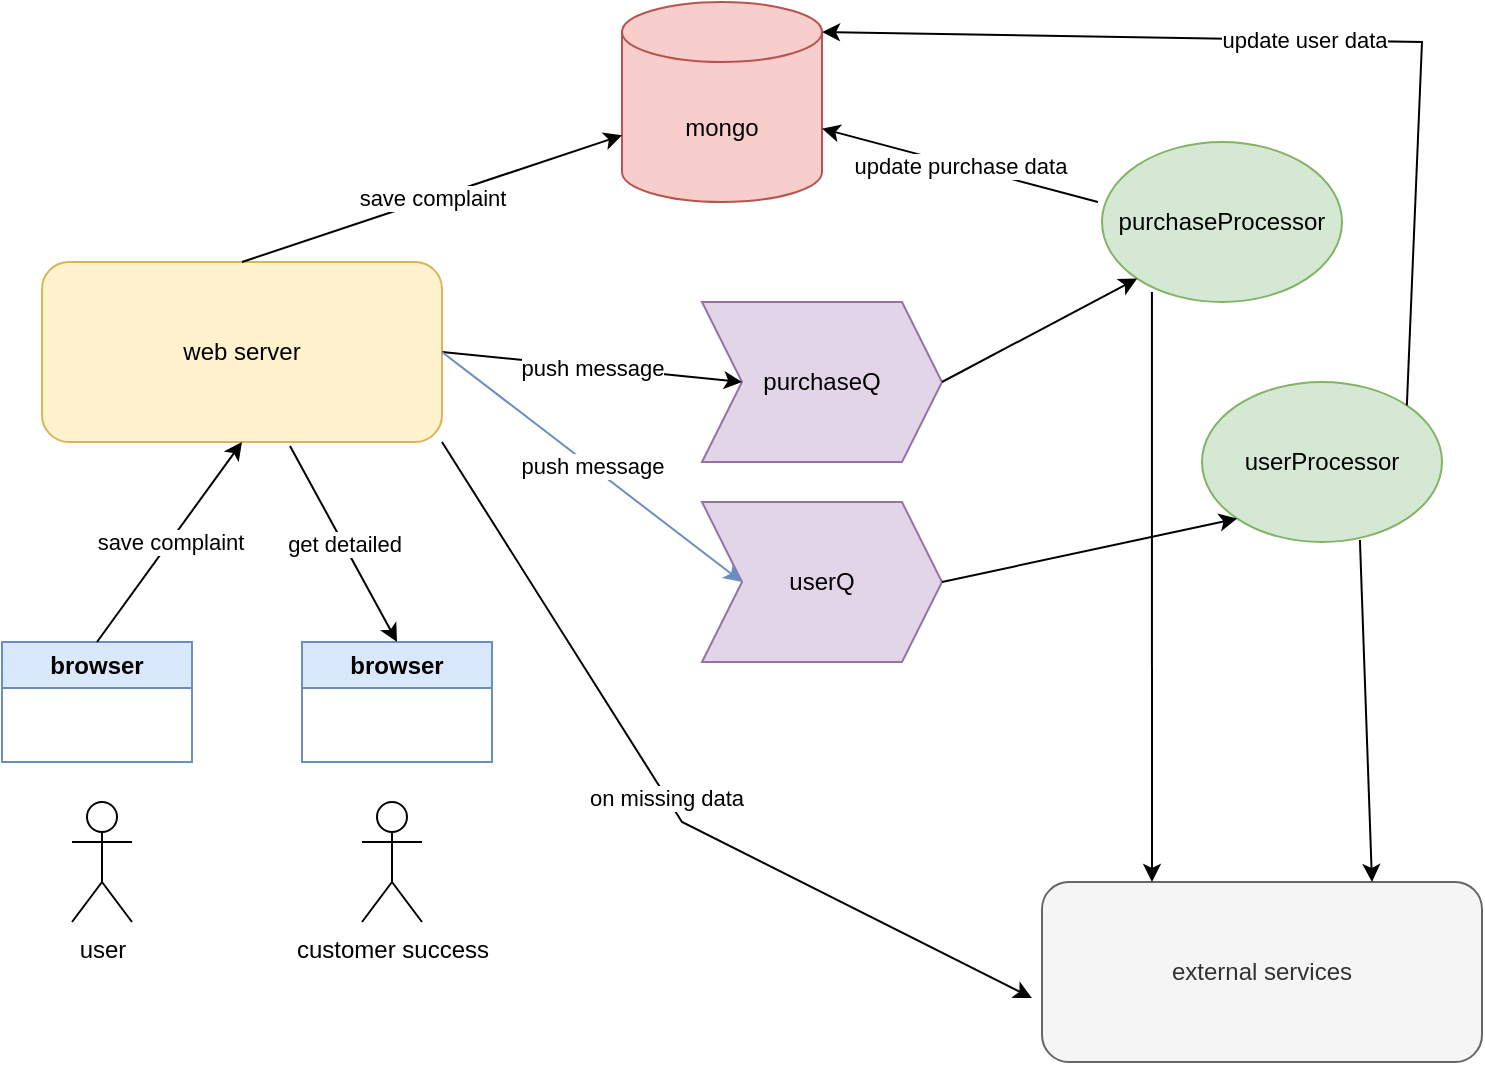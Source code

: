 <mxfile version="21.3.2" type="device">
  <diagram name="‫עמוד-1‬" id="OCWOKKzRq2ErDXvsnQ9Z">
    <mxGraphModel dx="1434" dy="773" grid="1" gridSize="10" guides="1" tooltips="1" connect="1" arrows="1" fold="1" page="1" pageScale="1" pageWidth="827" pageHeight="1169" math="0" shadow="0">
      <root>
        <mxCell id="0" />
        <mxCell id="1" parent="0" />
        <mxCell id="B8q39FAsuruZPEWnlk38-1" value="web server" style="rounded=1;whiteSpace=wrap;html=1;fillColor=#fff2cc;strokeColor=#d6b656;" vertex="1" parent="1">
          <mxGeometry x="40" y="190" width="200" height="90" as="geometry" />
        </mxCell>
        <mxCell id="B8q39FAsuruZPEWnlk38-2" value="mongo" style="shape=cylinder3;whiteSpace=wrap;html=1;boundedLbl=1;backgroundOutline=1;size=15;fillColor=#f8cecc;strokeColor=#b85450;" vertex="1" parent="1">
          <mxGeometry x="330" y="60" width="100" height="100" as="geometry" />
        </mxCell>
        <mxCell id="B8q39FAsuruZPEWnlk38-3" value="save complaint" style="endArrow=classic;html=1;rounded=0;exitX=0.5;exitY=0;exitDx=0;exitDy=0;" edge="1" parent="1" source="B8q39FAsuruZPEWnlk38-1" target="B8q39FAsuruZPEWnlk38-2">
          <mxGeometry width="50" height="50" relative="1" as="geometry">
            <mxPoint x="390" y="420" as="sourcePoint" />
            <mxPoint x="440" y="370" as="targetPoint" />
          </mxGeometry>
        </mxCell>
        <mxCell id="B8q39FAsuruZPEWnlk38-4" value="purchaseQ" style="shape=step;perimeter=stepPerimeter;whiteSpace=wrap;html=1;fixedSize=1;fillColor=#e1d5e7;strokeColor=#9673a6;" vertex="1" parent="1">
          <mxGeometry x="370" y="210" width="120" height="80" as="geometry" />
        </mxCell>
        <mxCell id="B8q39FAsuruZPEWnlk38-5" value="userQ" style="shape=step;perimeter=stepPerimeter;whiteSpace=wrap;html=1;fixedSize=1;fillColor=#e1d5e7;strokeColor=#9673a6;" vertex="1" parent="1">
          <mxGeometry x="370" y="310" width="120" height="80" as="geometry" />
        </mxCell>
        <mxCell id="B8q39FAsuruZPEWnlk38-6" value="push message" style="endArrow=classic;html=1;rounded=0;exitX=1;exitY=0.5;exitDx=0;exitDy=0;entryX=0;entryY=0.5;entryDx=0;entryDy=0;" edge="1" parent="1" source="B8q39FAsuruZPEWnlk38-1" target="B8q39FAsuruZPEWnlk38-4">
          <mxGeometry width="50" height="50" relative="1" as="geometry">
            <mxPoint x="390" y="420" as="sourcePoint" />
            <mxPoint x="440" y="370" as="targetPoint" />
          </mxGeometry>
        </mxCell>
        <mxCell id="B8q39FAsuruZPEWnlk38-7" value="push message" style="endArrow=classic;html=1;rounded=0;exitX=1;exitY=0.5;exitDx=0;exitDy=0;entryX=0;entryY=0.5;entryDx=0;entryDy=0;fillColor=#dae8fc;strokeColor=#6c8ebf;" edge="1" parent="1" source="B8q39FAsuruZPEWnlk38-1" target="B8q39FAsuruZPEWnlk38-5">
          <mxGeometry width="50" height="50" relative="1" as="geometry">
            <mxPoint x="390" y="420" as="sourcePoint" />
            <mxPoint x="440" y="370" as="targetPoint" />
          </mxGeometry>
        </mxCell>
        <mxCell id="B8q39FAsuruZPEWnlk38-8" value="user" style="shape=umlActor;verticalLabelPosition=bottom;verticalAlign=top;html=1;outlineConnect=0;" vertex="1" parent="1">
          <mxGeometry x="55" y="460" width="30" height="60" as="geometry" />
        </mxCell>
        <mxCell id="B8q39FAsuruZPEWnlk38-9" value="browser" style="swimlane;whiteSpace=wrap;html=1;fillColor=#dae8fc;strokeColor=#6c8ebf;" vertex="1" parent="1">
          <mxGeometry x="20" y="380" width="95" height="60" as="geometry" />
        </mxCell>
        <mxCell id="B8q39FAsuruZPEWnlk38-10" value="save complaint" style="endArrow=classic;html=1;rounded=0;exitX=0.5;exitY=0;exitDx=0;exitDy=0;entryX=0.5;entryY=1;entryDx=0;entryDy=0;" edge="1" parent="1" source="B8q39FAsuruZPEWnlk38-9" target="B8q39FAsuruZPEWnlk38-1">
          <mxGeometry width="50" height="50" relative="1" as="geometry">
            <mxPoint x="370" y="420" as="sourcePoint" />
            <mxPoint x="420" y="370" as="targetPoint" />
          </mxGeometry>
        </mxCell>
        <mxCell id="B8q39FAsuruZPEWnlk38-11" value="purchaseProcessor" style="ellipse;whiteSpace=wrap;html=1;fillColor=#d5e8d4;strokeColor=#82b366;" vertex="1" parent="1">
          <mxGeometry x="570" y="130" width="120" height="80" as="geometry" />
        </mxCell>
        <mxCell id="B8q39FAsuruZPEWnlk38-12" value="userProcessor" style="ellipse;whiteSpace=wrap;html=1;fillColor=#d5e8d4;strokeColor=#82b366;" vertex="1" parent="1">
          <mxGeometry x="620" y="250" width="120" height="80" as="geometry" />
        </mxCell>
        <mxCell id="B8q39FAsuruZPEWnlk38-13" value="" style="endArrow=classic;html=1;rounded=0;exitX=1;exitY=0.5;exitDx=0;exitDy=0;entryX=0;entryY=1;entryDx=0;entryDy=0;" edge="1" parent="1" source="B8q39FAsuruZPEWnlk38-4" target="B8q39FAsuruZPEWnlk38-11">
          <mxGeometry width="50" height="50" relative="1" as="geometry">
            <mxPoint x="390" y="420" as="sourcePoint" />
            <mxPoint x="440" y="370" as="targetPoint" />
          </mxGeometry>
        </mxCell>
        <mxCell id="B8q39FAsuruZPEWnlk38-14" value="" style="endArrow=classic;html=1;rounded=0;exitX=1;exitY=0.5;exitDx=0;exitDy=0;entryX=0;entryY=1;entryDx=0;entryDy=0;" edge="1" parent="1" source="B8q39FAsuruZPEWnlk38-5" target="B8q39FAsuruZPEWnlk38-12">
          <mxGeometry width="50" height="50" relative="1" as="geometry">
            <mxPoint x="390" y="420" as="sourcePoint" />
            <mxPoint x="440" y="370" as="targetPoint" />
          </mxGeometry>
        </mxCell>
        <mxCell id="B8q39FAsuruZPEWnlk38-15" value="update purchase data" style="endArrow=classic;html=1;rounded=0;exitX=-0.017;exitY=0.375;exitDx=0;exitDy=0;exitPerimeter=0;" edge="1" parent="1" source="B8q39FAsuruZPEWnlk38-11" target="B8q39FAsuruZPEWnlk38-2">
          <mxGeometry width="50" height="50" relative="1" as="geometry">
            <mxPoint x="390" y="420" as="sourcePoint" />
            <mxPoint x="440" y="370" as="targetPoint" />
          </mxGeometry>
        </mxCell>
        <mxCell id="B8q39FAsuruZPEWnlk38-16" value="update user data" style="endArrow=classic;html=1;rounded=0;exitX=1;exitY=0;exitDx=0;exitDy=0;entryX=1;entryY=0;entryDx=0;entryDy=15;entryPerimeter=0;" edge="1" parent="1" source="B8q39FAsuruZPEWnlk38-12" target="B8q39FAsuruZPEWnlk38-2">
          <mxGeometry width="50" height="50" relative="1" as="geometry">
            <mxPoint x="598" y="170" as="sourcePoint" />
            <mxPoint x="440" y="94" as="targetPoint" />
            <Array as="points">
              <mxPoint x="730" y="80" />
            </Array>
          </mxGeometry>
        </mxCell>
        <mxCell id="B8q39FAsuruZPEWnlk38-17" value="customer success" style="shape=umlActor;verticalLabelPosition=bottom;verticalAlign=top;html=1;outlineConnect=0;" vertex="1" parent="1">
          <mxGeometry x="200" y="460" width="30" height="60" as="geometry" />
        </mxCell>
        <mxCell id="B8q39FAsuruZPEWnlk38-18" value="browser" style="swimlane;whiteSpace=wrap;html=1;fillColor=#dae8fc;strokeColor=#6c8ebf;" vertex="1" parent="1">
          <mxGeometry x="170" y="380" width="95" height="60" as="geometry" />
        </mxCell>
        <mxCell id="B8q39FAsuruZPEWnlk38-20" value="get detailed" style="endArrow=classic;html=1;rounded=0;entryX=0.5;entryY=0;entryDx=0;entryDy=0;exitX=0.62;exitY=1.022;exitDx=0;exitDy=0;exitPerimeter=0;" edge="1" parent="1" source="B8q39FAsuruZPEWnlk38-1" target="B8q39FAsuruZPEWnlk38-18">
          <mxGeometry width="50" height="50" relative="1" as="geometry">
            <mxPoint x="370" y="420" as="sourcePoint" />
            <mxPoint x="420" y="370" as="targetPoint" />
          </mxGeometry>
        </mxCell>
        <mxCell id="B8q39FAsuruZPEWnlk38-22" value="external services" style="rounded=1;whiteSpace=wrap;html=1;fillColor=#f5f5f5;fontColor=#333333;strokeColor=#666666;" vertex="1" parent="1">
          <mxGeometry x="540" y="500" width="220" height="90" as="geometry" />
        </mxCell>
        <mxCell id="B8q39FAsuruZPEWnlk38-23" value="" style="endArrow=classic;html=1;rounded=0;exitX=0.208;exitY=0.938;exitDx=0;exitDy=0;exitPerimeter=0;entryX=0.25;entryY=0;entryDx=0;entryDy=0;" edge="1" parent="1" source="B8q39FAsuruZPEWnlk38-11" target="B8q39FAsuruZPEWnlk38-22">
          <mxGeometry width="50" height="50" relative="1" as="geometry">
            <mxPoint x="390" y="420" as="sourcePoint" />
            <mxPoint x="440" y="370" as="targetPoint" />
          </mxGeometry>
        </mxCell>
        <mxCell id="B8q39FAsuruZPEWnlk38-24" value="" style="endArrow=classic;html=1;rounded=0;exitX=0.658;exitY=0.988;exitDx=0;exitDy=0;exitPerimeter=0;entryX=0.75;entryY=0;entryDx=0;entryDy=0;" edge="1" parent="1" source="B8q39FAsuruZPEWnlk38-12" target="B8q39FAsuruZPEWnlk38-22">
          <mxGeometry width="50" height="50" relative="1" as="geometry">
            <mxPoint x="614" y="218" as="sourcePoint" />
            <mxPoint x="605" y="510" as="targetPoint" />
          </mxGeometry>
        </mxCell>
        <mxCell id="B8q39FAsuruZPEWnlk38-25" value="on missing data" style="endArrow=classic;html=1;rounded=0;exitX=1;exitY=1;exitDx=0;exitDy=0;entryX=-0.023;entryY=0.644;entryDx=0;entryDy=0;entryPerimeter=0;" edge="1" parent="1" source="B8q39FAsuruZPEWnlk38-1" target="B8q39FAsuruZPEWnlk38-22">
          <mxGeometry width="50" height="50" relative="1" as="geometry">
            <mxPoint x="390" y="420" as="sourcePoint" />
            <mxPoint x="440" y="370" as="targetPoint" />
            <Array as="points">
              <mxPoint x="360" y="470" />
            </Array>
          </mxGeometry>
        </mxCell>
      </root>
    </mxGraphModel>
  </diagram>
</mxfile>
